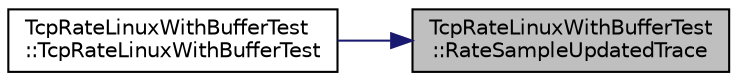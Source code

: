 digraph "TcpRateLinuxWithBufferTest::RateSampleUpdatedTrace"
{
 // LATEX_PDF_SIZE
  edge [fontname="Helvetica",fontsize="10",labelfontname="Helvetica",labelfontsize="10"];
  node [fontname="Helvetica",fontsize="10",shape=record];
  rankdir="RL";
  Node1 [label="TcpRateLinuxWithBufferTest\l::RateSampleUpdatedTrace",height=0.2,width=0.4,color="black", fillcolor="grey75", style="filled", fontcolor="black",tooltip="Track the rate sample value of TcpRateLinux."];
  Node1 -> Node2 [dir="back",color="midnightblue",fontsize="10",style="solid",fontname="Helvetica"];
  Node2 [label="TcpRateLinuxWithBufferTest\l::TcpRateLinuxWithBufferTest",height=0.2,width=0.4,color="black", fillcolor="white", style="filled",URL="$class_tcp_rate_linux_with_buffer_test.html#a80f6367fb55d3aff46a34800973611cf",tooltip="Constructor."];
}
